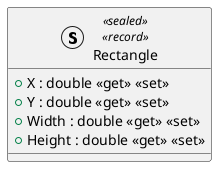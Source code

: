 @startuml Rectangle
struct Rectangle <<sealed>> <<record>>  {
    + X : double <<get>> <<set>>
    + Y : double <<get>> <<set>>
    + Width : double <<get>> <<set>>
    + Height : double <<get>> <<set>>
}
@enduml